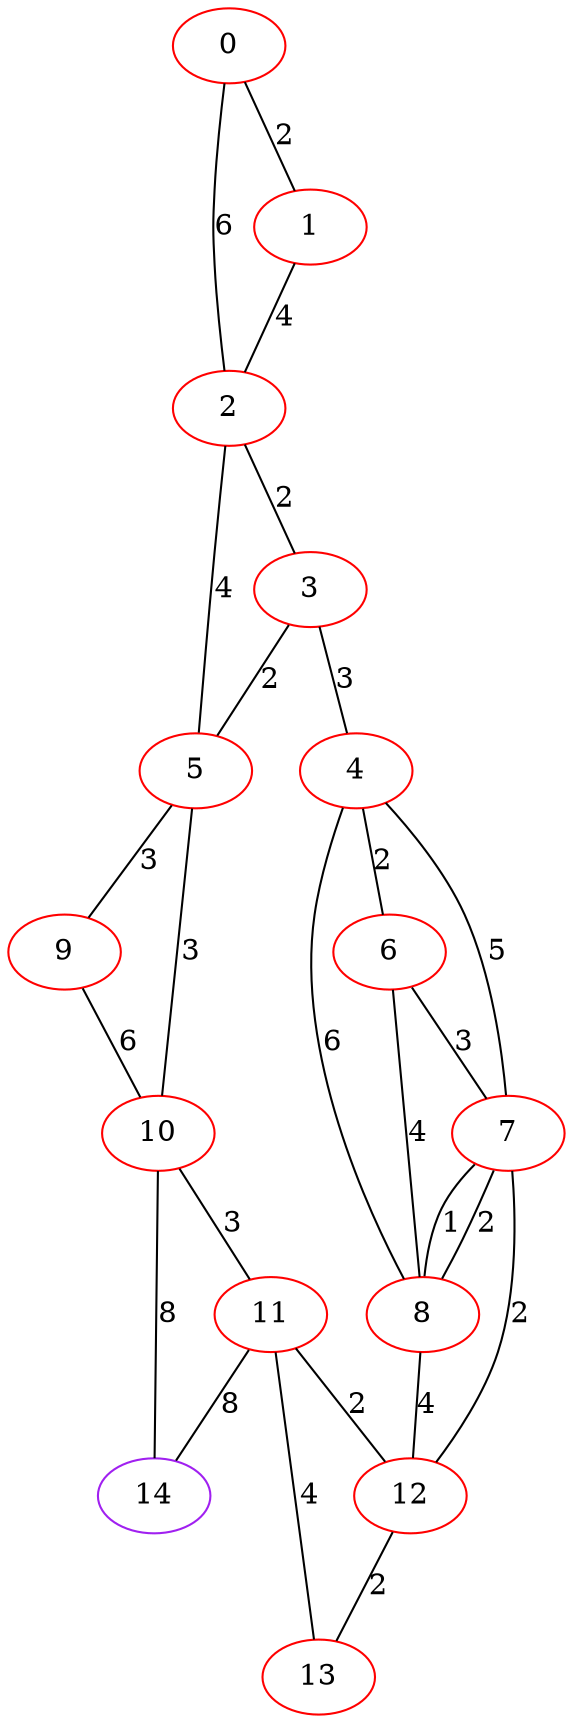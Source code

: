 graph "" {
0 [color=red, weight=1];
1 [color=red, weight=1];
2 [color=red, weight=1];
3 [color=red, weight=1];
4 [color=red, weight=1];
5 [color=red, weight=1];
6 [color=red, weight=1];
7 [color=red, weight=1];
8 [color=red, weight=1];
9 [color=red, weight=1];
10 [color=red, weight=1];
11 [color=red, weight=1];
12 [color=red, weight=1];
13 [color=red, weight=1];
14 [color=purple, weight=4];
0 -- 1  [key=0, label=2];
0 -- 2  [key=0, label=6];
1 -- 2  [key=0, label=4];
2 -- 3  [key=0, label=2];
2 -- 5  [key=0, label=4];
3 -- 4  [key=0, label=3];
3 -- 5  [key=0, label=2];
4 -- 8  [key=0, label=6];
4 -- 6  [key=0, label=2];
4 -- 7  [key=0, label=5];
5 -- 9  [key=0, label=3];
5 -- 10  [key=0, label=3];
6 -- 8  [key=0, label=4];
6 -- 7  [key=0, label=3];
7 -- 8  [key=0, label=1];
7 -- 8  [key=1, label=2];
7 -- 12  [key=0, label=2];
8 -- 12  [key=0, label=4];
9 -- 10  [key=0, label=6];
10 -- 11  [key=0, label=3];
10 -- 14  [key=0, label=8];
11 -- 12  [key=0, label=2];
11 -- 13  [key=0, label=4];
11 -- 14  [key=0, label=8];
12 -- 13  [key=0, label=2];
}
